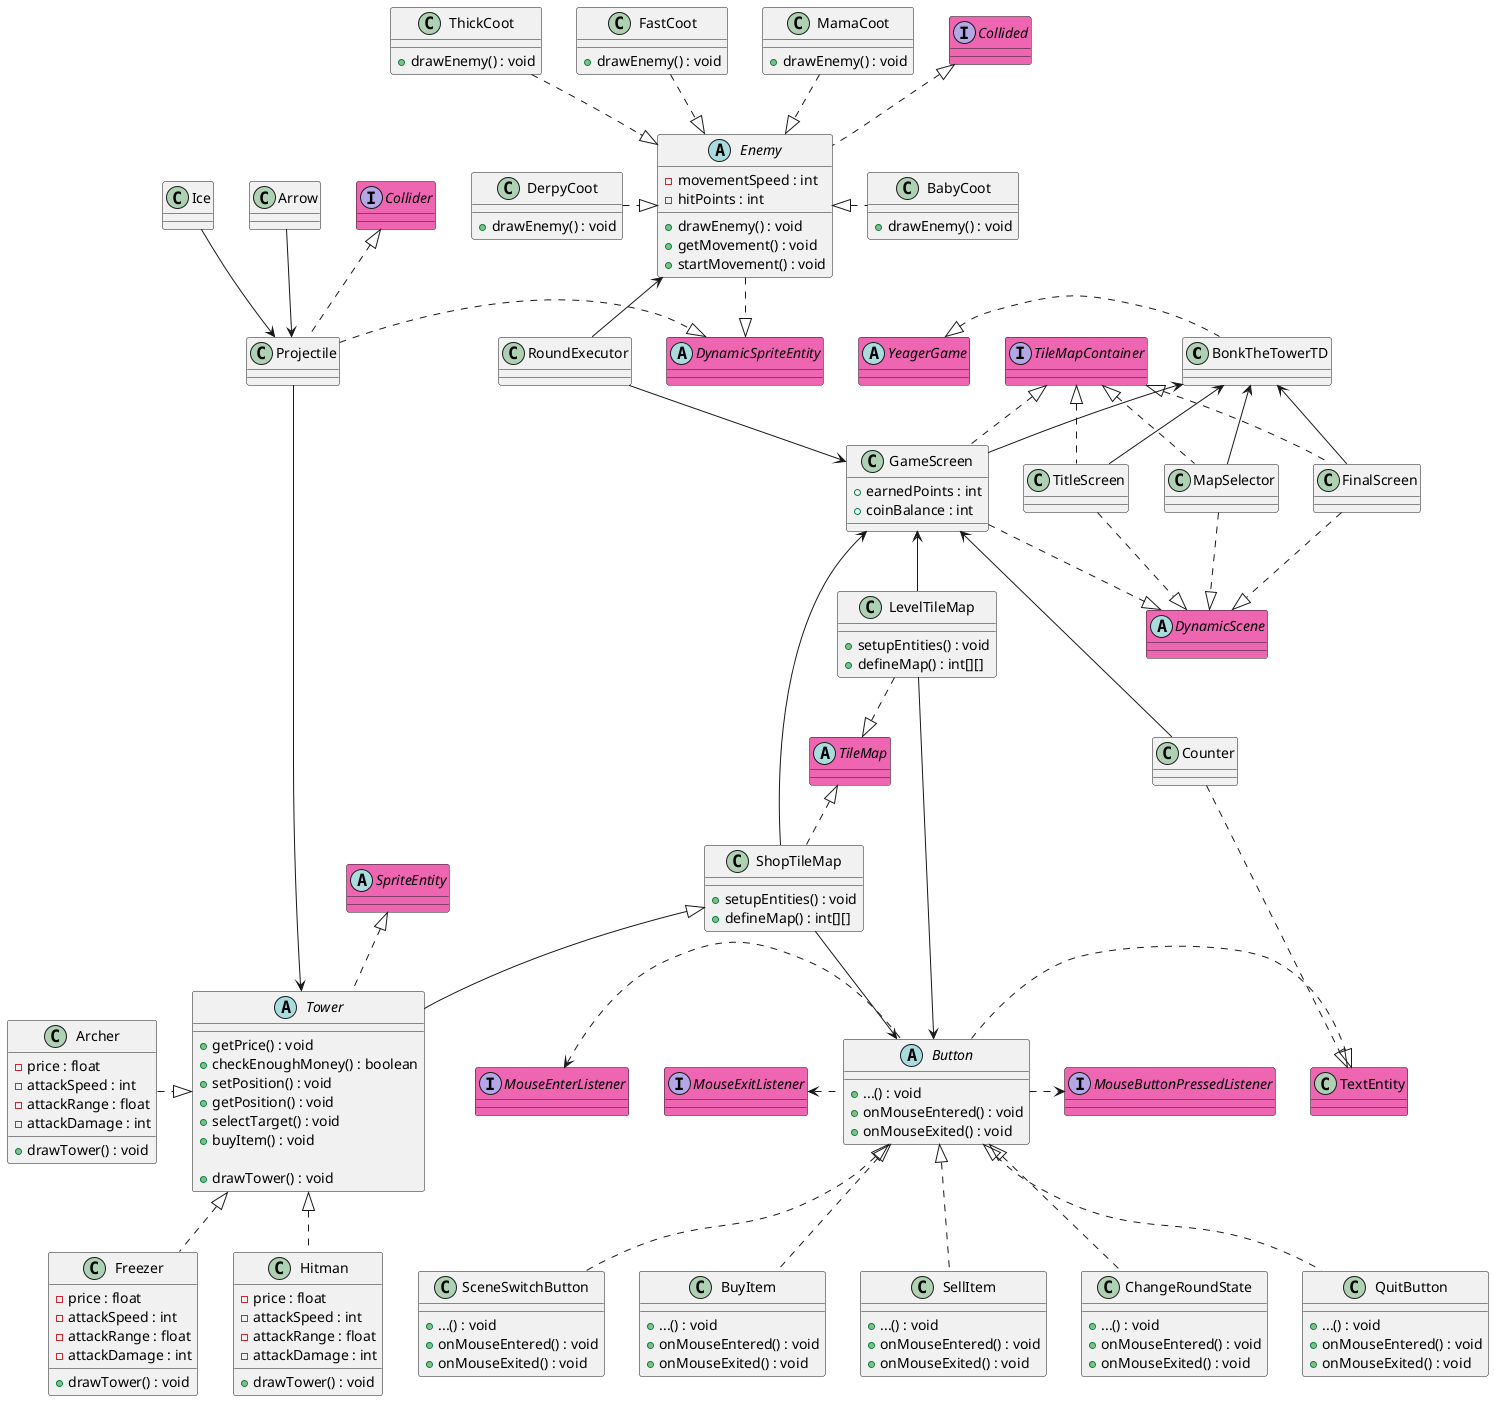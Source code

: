 @startuml BTT_TD_Diagram
class BonkTheTowerTD {

}

BonkTheTowerTD .up|> YeagerGame
BonkTheTowerTD <-- TitleScreen
BonkTheTowerTD <-- MapSelector
BonkTheTowerTD <-- GameScreen
BonkTheTowerTD <-- FinalScreen

abstract class YeagerGame #EE66B1 {

}

class GameScreen {
+earnedPoints : int
+coinBalance : int
}

GameScreen <-- ShopTileMap
GameScreen <-- LevelTileMap
GameScreen <-- Counter

class TitleScreen {

}

class TextEntity {

}

class MapSelector {

}

interface TileMapContainer #EE66B1{

}

abstract class TileMap #EE66B1 {

}

TileMapContainer <|.. TitleScreen
TileMapContainer <|.. GameScreen
TileMapContainer <|.. MapSelector
TileMapContainer <|.. FinalScreen

TileMap <|.. ShopTileMap

class FinalScreen {

}

abstract class DynamicScene #EE66B1 {

}

GameScreen ..|> DynamicScene
TitleScreen ..|> DynamicScene
MapSelector ..|> DynamicScene
FinalScreen ..|> DynamicScene

class RoundExecutor {

}

RoundExecutor -up-> Enemy
RoundExecutor --> GameScreen

class LevelTileMap {
+setupEntities() : void
+defineMap() : int[][]
}

LevelTileMap ..|> TileMap
LevelTileMap --> Button

abstract class Button {
+...() : void
+onMouseEntered() : void
+onMouseExited() : void

}

Button .left> MouseExitListener
Button .left> MouseEnterListener
Button .right> MouseButtonPressedListener
Button .right|> TextEntity

Button <|.. QuitButton
Button <|.. SceneSwitchButton
Button <|.. BuyItem
Button <|.. SellItem
Button <|.. ChangeRoundState

interface MouseButtonPressedListener #EE66B1 {

}

interface MouseEnterListener #EE66B1 {

}

interface MouseExitListener #EE66B1 {

}

class TextEntity #EE66B1 {

}

class SceneSwitchButton {
+...() : void
+onMouseEntered() : void
+onMouseExited() : void
}

class ChangeRoundState {
+...() : void
+onMouseEntered() : void
+onMouseExited() : void
}

class BuyItem {
+...() : void
+onMouseEntered() : void
+onMouseExited() : void
}

class SellItem {
+...() : void
+onMouseEntered() : void
+onMouseExited() : void
}

class QuitButton {
+...() : void
+onMouseEntered() : void
+onMouseExited() : void
}

class Counter {

}

Counter .|> TextEntity

class ShopTileMap {
+setupEntities() : void
+defineMap() : int[][]
}

ShopTileMap <|-- Tower
ShopTileMap --> Button


abstract class Tower {
+getPrice() : void
+checkEnoughMoney() : boolean
+setPosition() : void
+getPosition() : void
+selectTarget() : void
+buyItem() : void

+drawTower() : void
}

class Archer {
-price : float
-attackSpeed : int
-attackRange : float
-attackDamage : int

+drawTower() : void
}

class Hitman {
-price : float
-attackSpeed : int
-attackRange : float
-attackDamage : int

+drawTower() : void
}

class Freezer {
-price : float
-attackSpeed : int
-attackRange : float
-attackDamage : int

+drawTower() : void
}

Tower <|.left. Archer
Tower <|.. Hitman
Tower <|.. Freezer

Tower .up.|> SpriteEntity
Enemy ..|> DynamicSpriteEntity
Projectile .right|> DynamicSpriteEntity

abstract class SpriteEntity #EE66B1 {

}

abstract class DynamicSpriteEntity #EE66B1 {

}

class Projectile {

}

interface Collider #EE66B1{
}

Projectile .up.|>Collider
Projectile --> Tower

class Arrow {

}

class Ice {

}

Projectile <-up- Arrow
Projectile <-up- Ice


abstract class Enemy {
-movementSpeed : int
-hitPoints : int

+drawEnemy() : void
+getMovement() : void
+startMovement() : void
}

interface Collided #EE66B1{

}

Enemy .up.|> Collided

class BabyCoot {
+drawEnemy() : void
}

class DerpyCoot {
+drawEnemy() : void
}

class MamaCoot {
+drawEnemy() : void
}

class FastCoot {
+drawEnemy() : void
}

class ThickCoot {
+drawEnemy() : void
}

Enemy <|.right. BabyCoot
Enemy <|.left. DerpyCoot
Enemy <|.up. MamaCoot
Enemy <|.up. FastCoot
Enemy <|.up. ThickCoot

@enduml